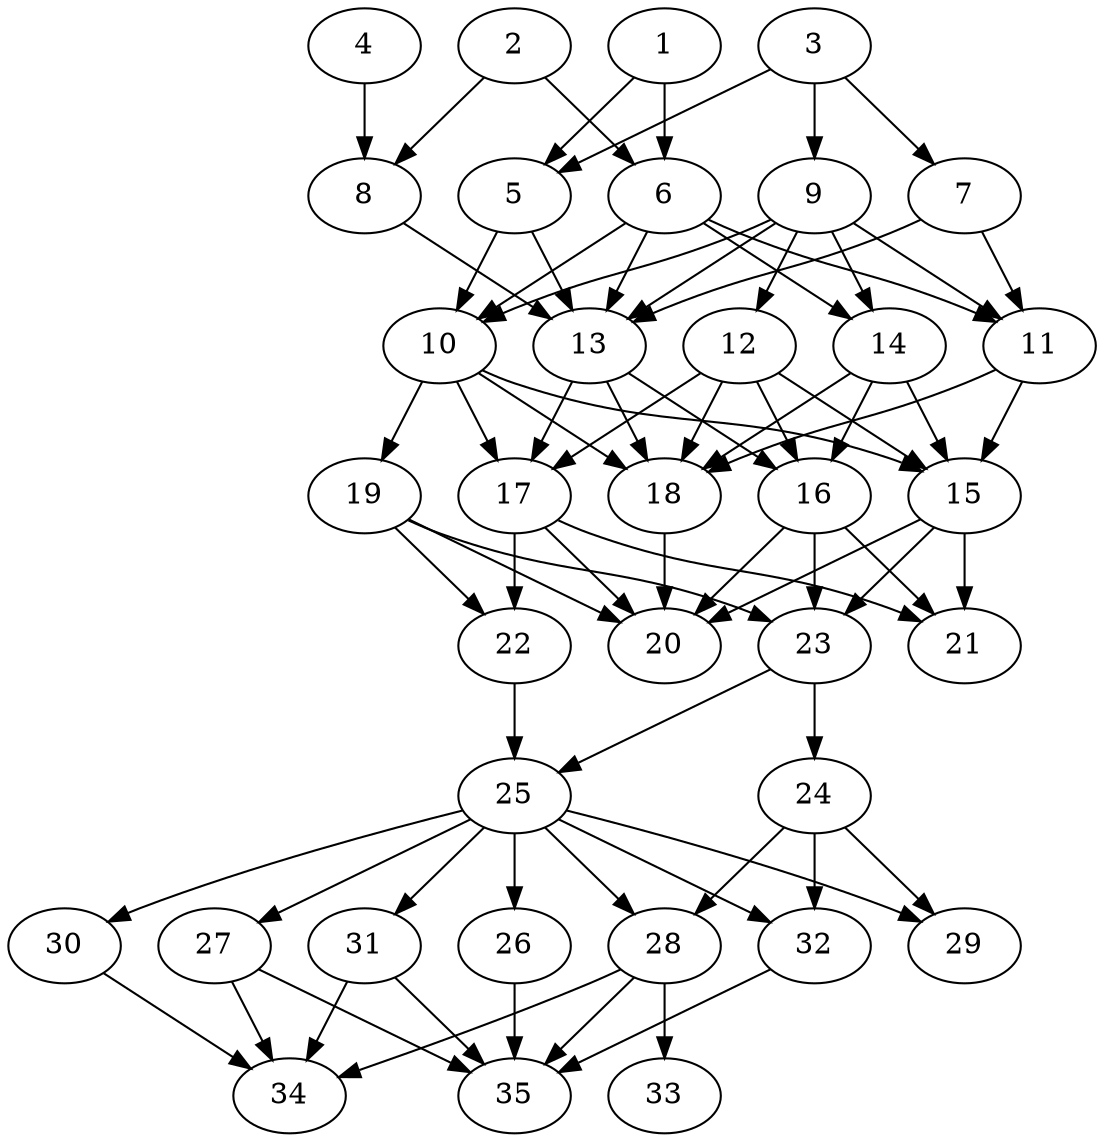 // DAG automatically generated by daggen at Tue Aug  6 16:28:02 2019
// ./daggen --dot -n 35 --ccr 0.5 --fat 0.5 --regular 0.5 --density 0.9 --mindata 5242880 --maxdata 52428800 
digraph G {
  1 [size="22960128", alpha="0.04", expect_size="11480064"] 
  1 -> 5 [size ="11480064"]
  1 -> 6 [size ="11480064"]
  2 [size="67108864", alpha="0.20", expect_size="33554432"] 
  2 -> 6 [size ="33554432"]
  2 -> 8 [size ="33554432"]
  3 [size="77588480", alpha="0.16", expect_size="38794240"] 
  3 -> 5 [size ="38794240"]
  3 -> 7 [size ="38794240"]
  3 -> 9 [size ="38794240"]
  4 [size="14278656", alpha="0.18", expect_size="7139328"] 
  4 -> 8 [size ="7139328"]
  5 [size="32186368", alpha="0.19", expect_size="16093184"] 
  5 -> 10 [size ="16093184"]
  5 -> 13 [size ="16093184"]
  6 [size="69754880", alpha="0.00", expect_size="34877440"] 
  6 -> 10 [size ="34877440"]
  6 -> 11 [size ="34877440"]
  6 -> 13 [size ="34877440"]
  6 -> 14 [size ="34877440"]
  7 [size="86145024", alpha="0.13", expect_size="43072512"] 
  7 -> 11 [size ="43072512"]
  7 -> 13 [size ="43072512"]
  8 [size="93474816", alpha="0.02", expect_size="46737408"] 
  8 -> 13 [size ="46737408"]
  9 [size="53262336", alpha="0.12", expect_size="26631168"] 
  9 -> 10 [size ="26631168"]
  9 -> 11 [size ="26631168"]
  9 -> 12 [size ="26631168"]
  9 -> 13 [size ="26631168"]
  9 -> 14 [size ="26631168"]
  10 [size="92395520", alpha="0.11", expect_size="46197760"] 
  10 -> 15 [size ="46197760"]
  10 -> 17 [size ="46197760"]
  10 -> 18 [size ="46197760"]
  10 -> 19 [size ="46197760"]
  11 [size="23369728", alpha="0.02", expect_size="11684864"] 
  11 -> 15 [size ="11684864"]
  11 -> 18 [size ="11684864"]
  12 [size="44584960", alpha="0.11", expect_size="22292480"] 
  12 -> 15 [size ="22292480"]
  12 -> 16 [size ="22292480"]
  12 -> 17 [size ="22292480"]
  12 -> 18 [size ="22292480"]
  13 [size="43014144", alpha="0.12", expect_size="21507072"] 
  13 -> 16 [size ="21507072"]
  13 -> 17 [size ="21507072"]
  13 -> 18 [size ="21507072"]
  14 [size="23486464", alpha="0.11", expect_size="11743232"] 
  14 -> 15 [size ="11743232"]
  14 -> 16 [size ="11743232"]
  14 -> 18 [size ="11743232"]
  15 [size="12261376", alpha="0.13", expect_size="6130688"] 
  15 -> 20 [size ="6130688"]
  15 -> 21 [size ="6130688"]
  15 -> 23 [size ="6130688"]
  16 [size="101357568", alpha="0.04", expect_size="50678784"] 
  16 -> 20 [size ="50678784"]
  16 -> 21 [size ="50678784"]
  16 -> 23 [size ="50678784"]
  17 [size="101660672", alpha="0.02", expect_size="50830336"] 
  17 -> 20 [size ="50830336"]
  17 -> 21 [size ="50830336"]
  17 -> 22 [size ="50830336"]
  18 [size="70023168", alpha="0.04", expect_size="35011584"] 
  18 -> 20 [size ="35011584"]
  19 [size="78088192", alpha="0.18", expect_size="39044096"] 
  19 -> 20 [size ="39044096"]
  19 -> 22 [size ="39044096"]
  19 -> 23 [size ="39044096"]
  20 [size="40181760", alpha="0.13", expect_size="20090880"] 
  21 [size="92696576", alpha="0.11", expect_size="46348288"] 
  22 [size="103262208", alpha="0.01", expect_size="51631104"] 
  22 -> 25 [size ="51631104"]
  23 [size="62050304", alpha="0.05", expect_size="31025152"] 
  23 -> 24 [size ="31025152"]
  23 -> 25 [size ="31025152"]
  24 [size="26296320", alpha="0.10", expect_size="13148160"] 
  24 -> 28 [size ="13148160"]
  24 -> 29 [size ="13148160"]
  24 -> 32 [size ="13148160"]
  25 [size="76808192", alpha="0.19", expect_size="38404096"] 
  25 -> 26 [size ="38404096"]
  25 -> 27 [size ="38404096"]
  25 -> 28 [size ="38404096"]
  25 -> 29 [size ="38404096"]
  25 -> 30 [size ="38404096"]
  25 -> 31 [size ="38404096"]
  25 -> 32 [size ="38404096"]
  26 [size="43763712", alpha="0.01", expect_size="21881856"] 
  26 -> 35 [size ="21881856"]
  27 [size="62380032", alpha="0.19", expect_size="31190016"] 
  27 -> 34 [size ="31190016"]
  27 -> 35 [size ="31190016"]
  28 [size="71976960", alpha="0.15", expect_size="35988480"] 
  28 -> 33 [size ="35988480"]
  28 -> 34 [size ="35988480"]
  28 -> 35 [size ="35988480"]
  29 [size="88803328", alpha="0.20", expect_size="44401664"] 
  30 [size="78659584", alpha="0.02", expect_size="39329792"] 
  30 -> 34 [size ="39329792"]
  31 [size="45938688", alpha="0.07", expect_size="22969344"] 
  31 -> 34 [size ="22969344"]
  31 -> 35 [size ="22969344"]
  32 [size="97486848", alpha="0.19", expect_size="48743424"] 
  32 -> 35 [size ="48743424"]
  33 [size="101189632", alpha="0.18", expect_size="50594816"] 
  34 [size="29773824", alpha="0.19", expect_size="14886912"] 
  35 [size="75776000", alpha="0.01", expect_size="37888000"] 
}

